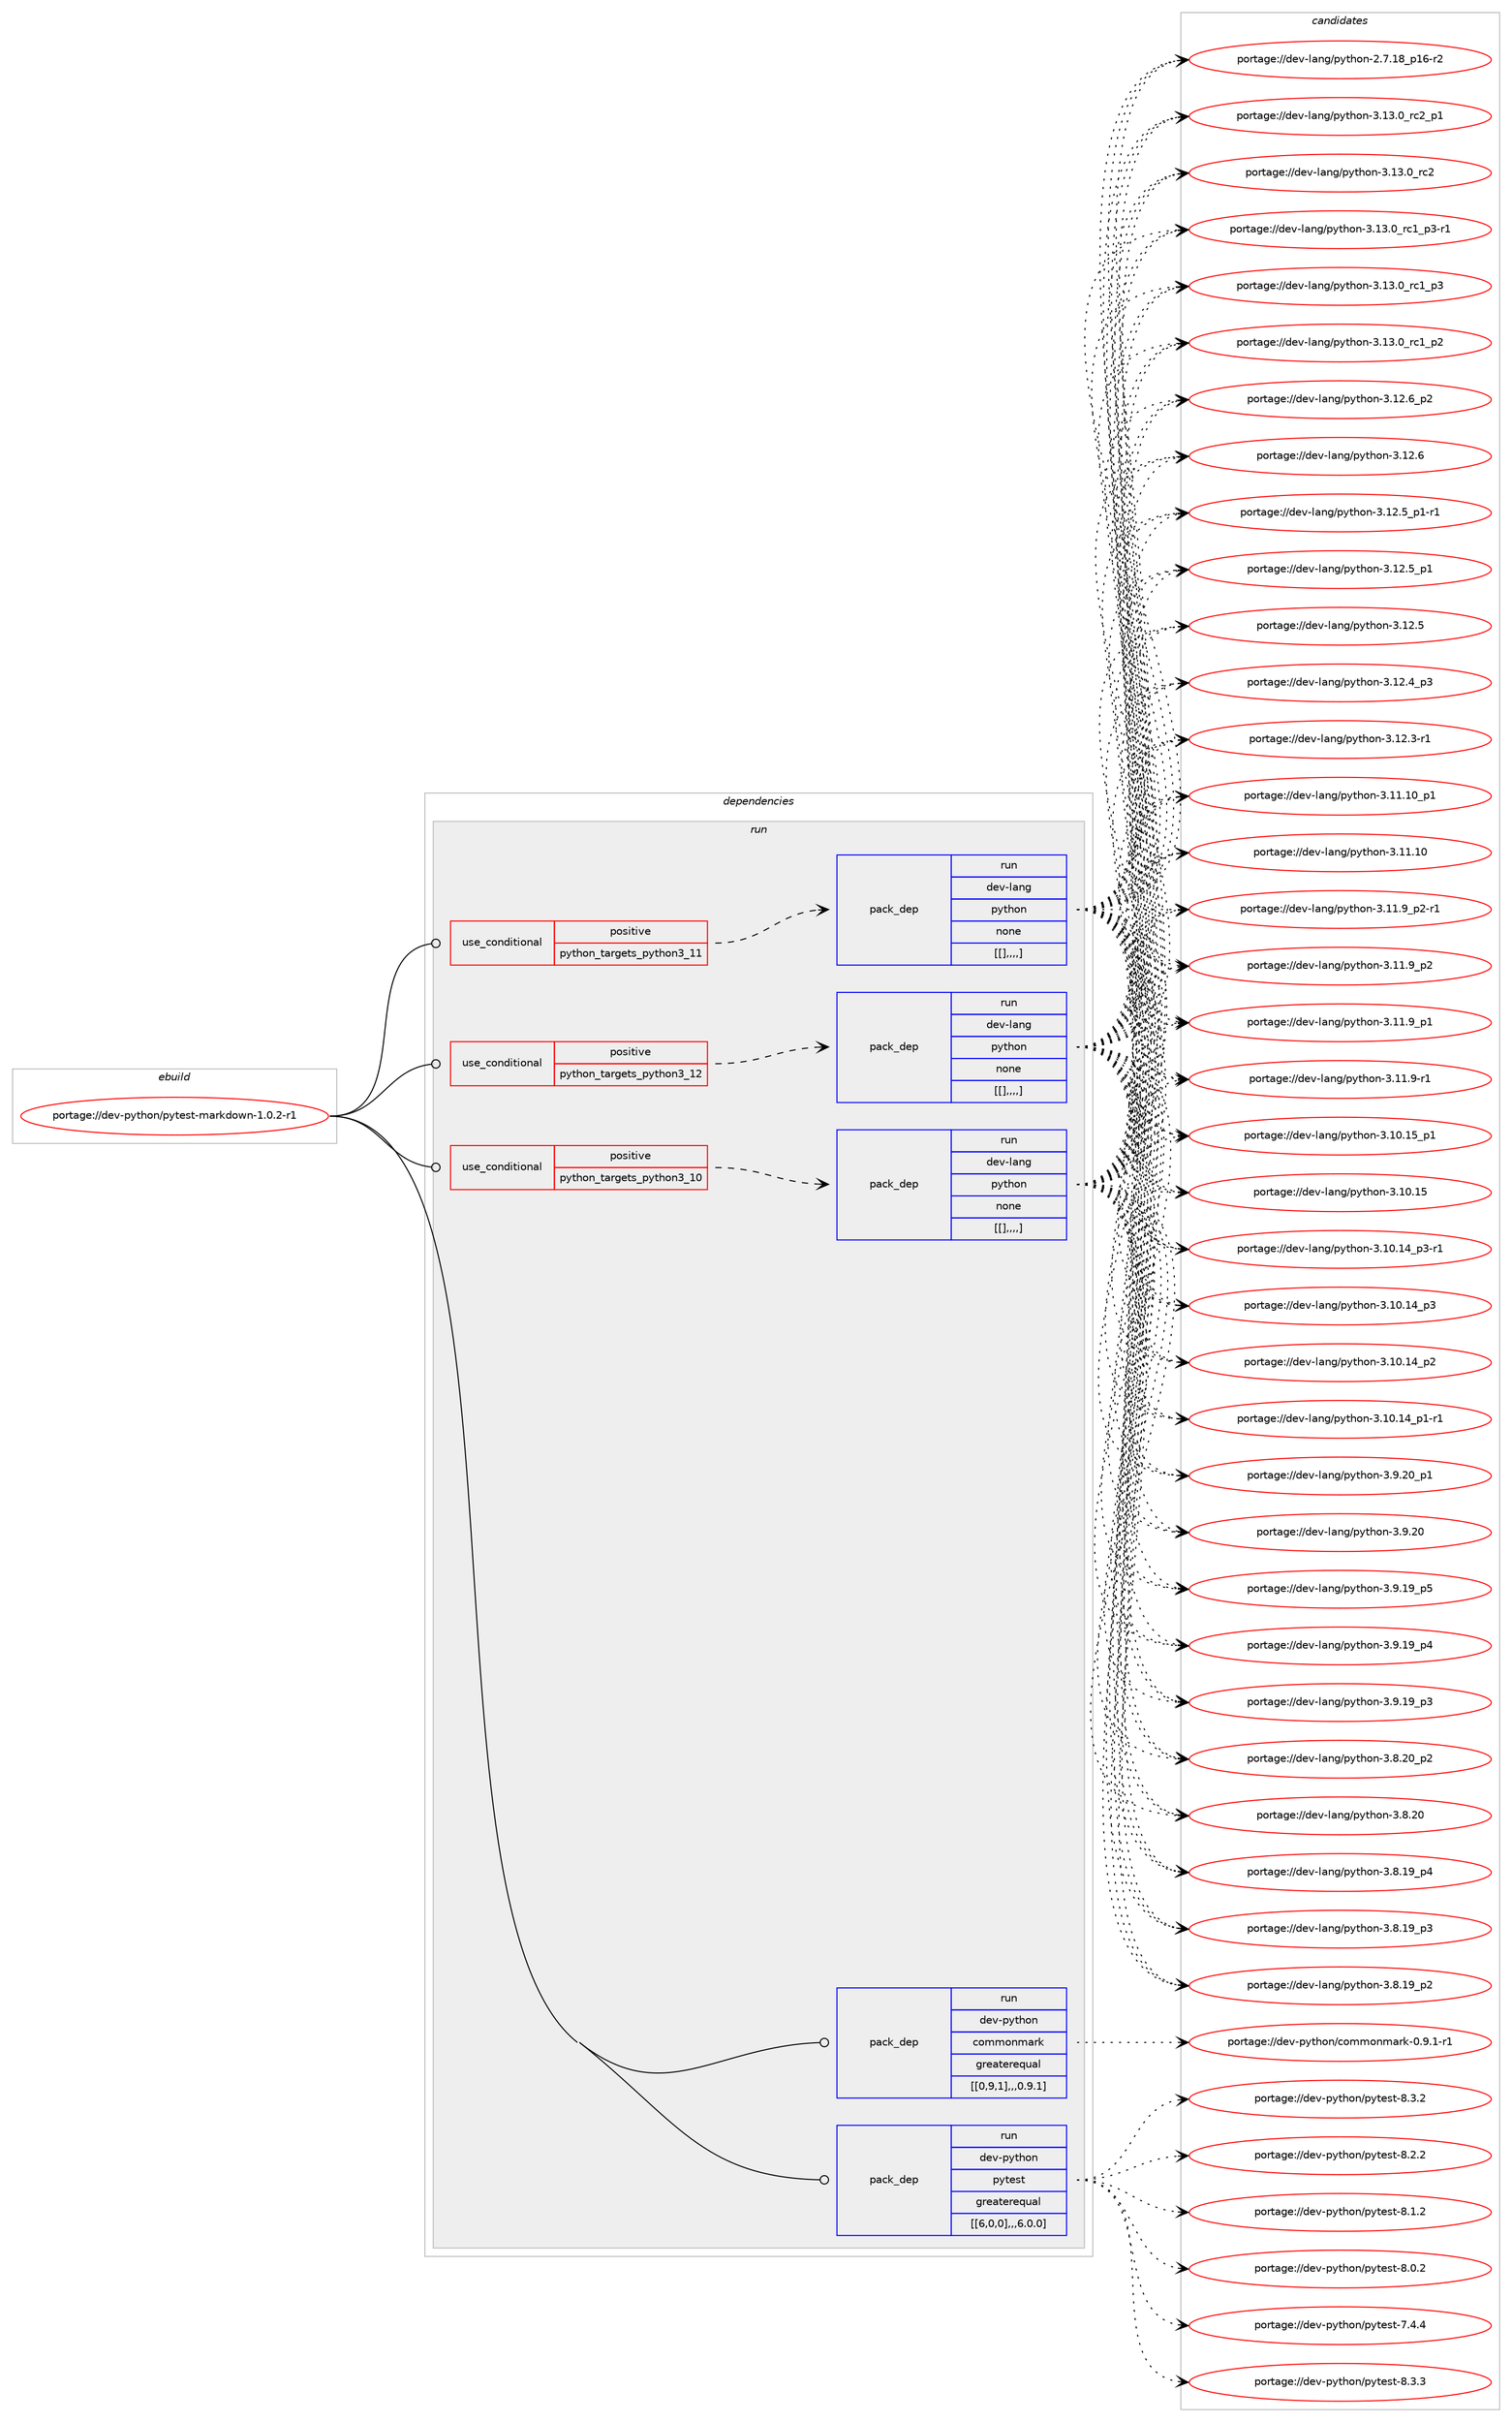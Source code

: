 digraph prolog {

# *************
# Graph options
# *************

newrank=true;
concentrate=true;
compound=true;
graph [rankdir=LR,fontname=Helvetica,fontsize=10,ranksep=1.5];#, ranksep=2.5, nodesep=0.2];
edge  [arrowhead=vee];
node  [fontname=Helvetica,fontsize=10];

# **********
# The ebuild
# **********

subgraph cluster_leftcol {
color=gray;
label=<<i>ebuild</i>>;
id [label="portage://dev-python/pytest-markdown-1.0.2-r1", color=red, width=4, href="../dev-python/pytest-markdown-1.0.2-r1.svg"];
}

# ****************
# The dependencies
# ****************

subgraph cluster_midcol {
color=gray;
label=<<i>dependencies</i>>;
subgraph cluster_compile {
fillcolor="#eeeeee";
style=filled;
label=<<i>compile</i>>;
}
subgraph cluster_compileandrun {
fillcolor="#eeeeee";
style=filled;
label=<<i>compile and run</i>>;
}
subgraph cluster_run {
fillcolor="#eeeeee";
style=filled;
label=<<i>run</i>>;
subgraph cond39603 {
dependency162246 [label=<<TABLE BORDER="0" CELLBORDER="1" CELLSPACING="0" CELLPADDING="4"><TR><TD ROWSPAN="3" CELLPADDING="10">use_conditional</TD></TR><TR><TD>positive</TD></TR><TR><TD>python_targets_python3_10</TD></TR></TABLE>>, shape=none, color=red];
subgraph pack121390 {
dependency162247 [label=<<TABLE BORDER="0" CELLBORDER="1" CELLSPACING="0" CELLPADDING="4" WIDTH="220"><TR><TD ROWSPAN="6" CELLPADDING="30">pack_dep</TD></TR><TR><TD WIDTH="110">run</TD></TR><TR><TD>dev-lang</TD></TR><TR><TD>python</TD></TR><TR><TD>none</TD></TR><TR><TD>[[],,,,]</TD></TR></TABLE>>, shape=none, color=blue];
}
dependency162246:e -> dependency162247:w [weight=20,style="dashed",arrowhead="vee"];
}
id:e -> dependency162246:w [weight=20,style="solid",arrowhead="odot"];
subgraph cond39604 {
dependency162248 [label=<<TABLE BORDER="0" CELLBORDER="1" CELLSPACING="0" CELLPADDING="4"><TR><TD ROWSPAN="3" CELLPADDING="10">use_conditional</TD></TR><TR><TD>positive</TD></TR><TR><TD>python_targets_python3_11</TD></TR></TABLE>>, shape=none, color=red];
subgraph pack121391 {
dependency162249 [label=<<TABLE BORDER="0" CELLBORDER="1" CELLSPACING="0" CELLPADDING="4" WIDTH="220"><TR><TD ROWSPAN="6" CELLPADDING="30">pack_dep</TD></TR><TR><TD WIDTH="110">run</TD></TR><TR><TD>dev-lang</TD></TR><TR><TD>python</TD></TR><TR><TD>none</TD></TR><TR><TD>[[],,,,]</TD></TR></TABLE>>, shape=none, color=blue];
}
dependency162248:e -> dependency162249:w [weight=20,style="dashed",arrowhead="vee"];
}
id:e -> dependency162248:w [weight=20,style="solid",arrowhead="odot"];
subgraph cond39605 {
dependency162250 [label=<<TABLE BORDER="0" CELLBORDER="1" CELLSPACING="0" CELLPADDING="4"><TR><TD ROWSPAN="3" CELLPADDING="10">use_conditional</TD></TR><TR><TD>positive</TD></TR><TR><TD>python_targets_python3_12</TD></TR></TABLE>>, shape=none, color=red];
subgraph pack121392 {
dependency162251 [label=<<TABLE BORDER="0" CELLBORDER="1" CELLSPACING="0" CELLPADDING="4" WIDTH="220"><TR><TD ROWSPAN="6" CELLPADDING="30">pack_dep</TD></TR><TR><TD WIDTH="110">run</TD></TR><TR><TD>dev-lang</TD></TR><TR><TD>python</TD></TR><TR><TD>none</TD></TR><TR><TD>[[],,,,]</TD></TR></TABLE>>, shape=none, color=blue];
}
dependency162250:e -> dependency162251:w [weight=20,style="dashed",arrowhead="vee"];
}
id:e -> dependency162250:w [weight=20,style="solid",arrowhead="odot"];
subgraph pack121393 {
dependency162252 [label=<<TABLE BORDER="0" CELLBORDER="1" CELLSPACING="0" CELLPADDING="4" WIDTH="220"><TR><TD ROWSPAN="6" CELLPADDING="30">pack_dep</TD></TR><TR><TD WIDTH="110">run</TD></TR><TR><TD>dev-python</TD></TR><TR><TD>commonmark</TD></TR><TR><TD>greaterequal</TD></TR><TR><TD>[[0,9,1],,,0.9.1]</TD></TR></TABLE>>, shape=none, color=blue];
}
id:e -> dependency162252:w [weight=20,style="solid",arrowhead="odot"];
subgraph pack121394 {
dependency162253 [label=<<TABLE BORDER="0" CELLBORDER="1" CELLSPACING="0" CELLPADDING="4" WIDTH="220"><TR><TD ROWSPAN="6" CELLPADDING="30">pack_dep</TD></TR><TR><TD WIDTH="110">run</TD></TR><TR><TD>dev-python</TD></TR><TR><TD>pytest</TD></TR><TR><TD>greaterequal</TD></TR><TR><TD>[[6,0,0],,,6.0.0]</TD></TR></TABLE>>, shape=none, color=blue];
}
id:e -> dependency162253:w [weight=20,style="solid",arrowhead="odot"];
}
}

# **************
# The candidates
# **************

subgraph cluster_choices {
rank=same;
color=gray;
label=<<i>candidates</i>>;

subgraph choice121390 {
color=black;
nodesep=1;
choice100101118451089711010347112121116104111110455146495146489511499509511249 [label="portage://dev-lang/python-3.13.0_rc2_p1", color=red, width=4,href="../dev-lang/python-3.13.0_rc2_p1.svg"];
choice10010111845108971101034711212111610411111045514649514648951149950 [label="portage://dev-lang/python-3.13.0_rc2", color=red, width=4,href="../dev-lang/python-3.13.0_rc2.svg"];
choice1001011184510897110103471121211161041111104551464951464895114994995112514511449 [label="portage://dev-lang/python-3.13.0_rc1_p3-r1", color=red, width=4,href="../dev-lang/python-3.13.0_rc1_p3-r1.svg"];
choice100101118451089711010347112121116104111110455146495146489511499499511251 [label="portage://dev-lang/python-3.13.0_rc1_p3", color=red, width=4,href="../dev-lang/python-3.13.0_rc1_p3.svg"];
choice100101118451089711010347112121116104111110455146495146489511499499511250 [label="portage://dev-lang/python-3.13.0_rc1_p2", color=red, width=4,href="../dev-lang/python-3.13.0_rc1_p2.svg"];
choice100101118451089711010347112121116104111110455146495046549511250 [label="portage://dev-lang/python-3.12.6_p2", color=red, width=4,href="../dev-lang/python-3.12.6_p2.svg"];
choice10010111845108971101034711212111610411111045514649504654 [label="portage://dev-lang/python-3.12.6", color=red, width=4,href="../dev-lang/python-3.12.6.svg"];
choice1001011184510897110103471121211161041111104551464950465395112494511449 [label="portage://dev-lang/python-3.12.5_p1-r1", color=red, width=4,href="../dev-lang/python-3.12.5_p1-r1.svg"];
choice100101118451089711010347112121116104111110455146495046539511249 [label="portage://dev-lang/python-3.12.5_p1", color=red, width=4,href="../dev-lang/python-3.12.5_p1.svg"];
choice10010111845108971101034711212111610411111045514649504653 [label="portage://dev-lang/python-3.12.5", color=red, width=4,href="../dev-lang/python-3.12.5.svg"];
choice100101118451089711010347112121116104111110455146495046529511251 [label="portage://dev-lang/python-3.12.4_p3", color=red, width=4,href="../dev-lang/python-3.12.4_p3.svg"];
choice100101118451089711010347112121116104111110455146495046514511449 [label="portage://dev-lang/python-3.12.3-r1", color=red, width=4,href="../dev-lang/python-3.12.3-r1.svg"];
choice10010111845108971101034711212111610411111045514649494649489511249 [label="portage://dev-lang/python-3.11.10_p1", color=red, width=4,href="../dev-lang/python-3.11.10_p1.svg"];
choice1001011184510897110103471121211161041111104551464949464948 [label="portage://dev-lang/python-3.11.10", color=red, width=4,href="../dev-lang/python-3.11.10.svg"];
choice1001011184510897110103471121211161041111104551464949465795112504511449 [label="portage://dev-lang/python-3.11.9_p2-r1", color=red, width=4,href="../dev-lang/python-3.11.9_p2-r1.svg"];
choice100101118451089711010347112121116104111110455146494946579511250 [label="portage://dev-lang/python-3.11.9_p2", color=red, width=4,href="../dev-lang/python-3.11.9_p2.svg"];
choice100101118451089711010347112121116104111110455146494946579511249 [label="portage://dev-lang/python-3.11.9_p1", color=red, width=4,href="../dev-lang/python-3.11.9_p1.svg"];
choice100101118451089711010347112121116104111110455146494946574511449 [label="portage://dev-lang/python-3.11.9-r1", color=red, width=4,href="../dev-lang/python-3.11.9-r1.svg"];
choice10010111845108971101034711212111610411111045514649484649539511249 [label="portage://dev-lang/python-3.10.15_p1", color=red, width=4,href="../dev-lang/python-3.10.15_p1.svg"];
choice1001011184510897110103471121211161041111104551464948464953 [label="portage://dev-lang/python-3.10.15", color=red, width=4,href="../dev-lang/python-3.10.15.svg"];
choice100101118451089711010347112121116104111110455146494846495295112514511449 [label="portage://dev-lang/python-3.10.14_p3-r1", color=red, width=4,href="../dev-lang/python-3.10.14_p3-r1.svg"];
choice10010111845108971101034711212111610411111045514649484649529511251 [label="portage://dev-lang/python-3.10.14_p3", color=red, width=4,href="../dev-lang/python-3.10.14_p3.svg"];
choice10010111845108971101034711212111610411111045514649484649529511250 [label="portage://dev-lang/python-3.10.14_p2", color=red, width=4,href="../dev-lang/python-3.10.14_p2.svg"];
choice100101118451089711010347112121116104111110455146494846495295112494511449 [label="portage://dev-lang/python-3.10.14_p1-r1", color=red, width=4,href="../dev-lang/python-3.10.14_p1-r1.svg"];
choice100101118451089711010347112121116104111110455146574650489511249 [label="portage://dev-lang/python-3.9.20_p1", color=red, width=4,href="../dev-lang/python-3.9.20_p1.svg"];
choice10010111845108971101034711212111610411111045514657465048 [label="portage://dev-lang/python-3.9.20", color=red, width=4,href="../dev-lang/python-3.9.20.svg"];
choice100101118451089711010347112121116104111110455146574649579511253 [label="portage://dev-lang/python-3.9.19_p5", color=red, width=4,href="../dev-lang/python-3.9.19_p5.svg"];
choice100101118451089711010347112121116104111110455146574649579511252 [label="portage://dev-lang/python-3.9.19_p4", color=red, width=4,href="../dev-lang/python-3.9.19_p4.svg"];
choice100101118451089711010347112121116104111110455146574649579511251 [label="portage://dev-lang/python-3.9.19_p3", color=red, width=4,href="../dev-lang/python-3.9.19_p3.svg"];
choice100101118451089711010347112121116104111110455146564650489511250 [label="portage://dev-lang/python-3.8.20_p2", color=red, width=4,href="../dev-lang/python-3.8.20_p2.svg"];
choice10010111845108971101034711212111610411111045514656465048 [label="portage://dev-lang/python-3.8.20", color=red, width=4,href="../dev-lang/python-3.8.20.svg"];
choice100101118451089711010347112121116104111110455146564649579511252 [label="portage://dev-lang/python-3.8.19_p4", color=red, width=4,href="../dev-lang/python-3.8.19_p4.svg"];
choice100101118451089711010347112121116104111110455146564649579511251 [label="portage://dev-lang/python-3.8.19_p3", color=red, width=4,href="../dev-lang/python-3.8.19_p3.svg"];
choice100101118451089711010347112121116104111110455146564649579511250 [label="portage://dev-lang/python-3.8.19_p2", color=red, width=4,href="../dev-lang/python-3.8.19_p2.svg"];
choice100101118451089711010347112121116104111110455046554649569511249544511450 [label="portage://dev-lang/python-2.7.18_p16-r2", color=red, width=4,href="../dev-lang/python-2.7.18_p16-r2.svg"];
dependency162247:e -> choice100101118451089711010347112121116104111110455146495146489511499509511249:w [style=dotted,weight="100"];
dependency162247:e -> choice10010111845108971101034711212111610411111045514649514648951149950:w [style=dotted,weight="100"];
dependency162247:e -> choice1001011184510897110103471121211161041111104551464951464895114994995112514511449:w [style=dotted,weight="100"];
dependency162247:e -> choice100101118451089711010347112121116104111110455146495146489511499499511251:w [style=dotted,weight="100"];
dependency162247:e -> choice100101118451089711010347112121116104111110455146495146489511499499511250:w [style=dotted,weight="100"];
dependency162247:e -> choice100101118451089711010347112121116104111110455146495046549511250:w [style=dotted,weight="100"];
dependency162247:e -> choice10010111845108971101034711212111610411111045514649504654:w [style=dotted,weight="100"];
dependency162247:e -> choice1001011184510897110103471121211161041111104551464950465395112494511449:w [style=dotted,weight="100"];
dependency162247:e -> choice100101118451089711010347112121116104111110455146495046539511249:w [style=dotted,weight="100"];
dependency162247:e -> choice10010111845108971101034711212111610411111045514649504653:w [style=dotted,weight="100"];
dependency162247:e -> choice100101118451089711010347112121116104111110455146495046529511251:w [style=dotted,weight="100"];
dependency162247:e -> choice100101118451089711010347112121116104111110455146495046514511449:w [style=dotted,weight="100"];
dependency162247:e -> choice10010111845108971101034711212111610411111045514649494649489511249:w [style=dotted,weight="100"];
dependency162247:e -> choice1001011184510897110103471121211161041111104551464949464948:w [style=dotted,weight="100"];
dependency162247:e -> choice1001011184510897110103471121211161041111104551464949465795112504511449:w [style=dotted,weight="100"];
dependency162247:e -> choice100101118451089711010347112121116104111110455146494946579511250:w [style=dotted,weight="100"];
dependency162247:e -> choice100101118451089711010347112121116104111110455146494946579511249:w [style=dotted,weight="100"];
dependency162247:e -> choice100101118451089711010347112121116104111110455146494946574511449:w [style=dotted,weight="100"];
dependency162247:e -> choice10010111845108971101034711212111610411111045514649484649539511249:w [style=dotted,weight="100"];
dependency162247:e -> choice1001011184510897110103471121211161041111104551464948464953:w [style=dotted,weight="100"];
dependency162247:e -> choice100101118451089711010347112121116104111110455146494846495295112514511449:w [style=dotted,weight="100"];
dependency162247:e -> choice10010111845108971101034711212111610411111045514649484649529511251:w [style=dotted,weight="100"];
dependency162247:e -> choice10010111845108971101034711212111610411111045514649484649529511250:w [style=dotted,weight="100"];
dependency162247:e -> choice100101118451089711010347112121116104111110455146494846495295112494511449:w [style=dotted,weight="100"];
dependency162247:e -> choice100101118451089711010347112121116104111110455146574650489511249:w [style=dotted,weight="100"];
dependency162247:e -> choice10010111845108971101034711212111610411111045514657465048:w [style=dotted,weight="100"];
dependency162247:e -> choice100101118451089711010347112121116104111110455146574649579511253:w [style=dotted,weight="100"];
dependency162247:e -> choice100101118451089711010347112121116104111110455146574649579511252:w [style=dotted,weight="100"];
dependency162247:e -> choice100101118451089711010347112121116104111110455146574649579511251:w [style=dotted,weight="100"];
dependency162247:e -> choice100101118451089711010347112121116104111110455146564650489511250:w [style=dotted,weight="100"];
dependency162247:e -> choice10010111845108971101034711212111610411111045514656465048:w [style=dotted,weight="100"];
dependency162247:e -> choice100101118451089711010347112121116104111110455146564649579511252:w [style=dotted,weight="100"];
dependency162247:e -> choice100101118451089711010347112121116104111110455146564649579511251:w [style=dotted,weight="100"];
dependency162247:e -> choice100101118451089711010347112121116104111110455146564649579511250:w [style=dotted,weight="100"];
dependency162247:e -> choice100101118451089711010347112121116104111110455046554649569511249544511450:w [style=dotted,weight="100"];
}
subgraph choice121391 {
color=black;
nodesep=1;
choice100101118451089711010347112121116104111110455146495146489511499509511249 [label="portage://dev-lang/python-3.13.0_rc2_p1", color=red, width=4,href="../dev-lang/python-3.13.0_rc2_p1.svg"];
choice10010111845108971101034711212111610411111045514649514648951149950 [label="portage://dev-lang/python-3.13.0_rc2", color=red, width=4,href="../dev-lang/python-3.13.0_rc2.svg"];
choice1001011184510897110103471121211161041111104551464951464895114994995112514511449 [label="portage://dev-lang/python-3.13.0_rc1_p3-r1", color=red, width=4,href="../dev-lang/python-3.13.0_rc1_p3-r1.svg"];
choice100101118451089711010347112121116104111110455146495146489511499499511251 [label="portage://dev-lang/python-3.13.0_rc1_p3", color=red, width=4,href="../dev-lang/python-3.13.0_rc1_p3.svg"];
choice100101118451089711010347112121116104111110455146495146489511499499511250 [label="portage://dev-lang/python-3.13.0_rc1_p2", color=red, width=4,href="../dev-lang/python-3.13.0_rc1_p2.svg"];
choice100101118451089711010347112121116104111110455146495046549511250 [label="portage://dev-lang/python-3.12.6_p2", color=red, width=4,href="../dev-lang/python-3.12.6_p2.svg"];
choice10010111845108971101034711212111610411111045514649504654 [label="portage://dev-lang/python-3.12.6", color=red, width=4,href="../dev-lang/python-3.12.6.svg"];
choice1001011184510897110103471121211161041111104551464950465395112494511449 [label="portage://dev-lang/python-3.12.5_p1-r1", color=red, width=4,href="../dev-lang/python-3.12.5_p1-r1.svg"];
choice100101118451089711010347112121116104111110455146495046539511249 [label="portage://dev-lang/python-3.12.5_p1", color=red, width=4,href="../dev-lang/python-3.12.5_p1.svg"];
choice10010111845108971101034711212111610411111045514649504653 [label="portage://dev-lang/python-3.12.5", color=red, width=4,href="../dev-lang/python-3.12.5.svg"];
choice100101118451089711010347112121116104111110455146495046529511251 [label="portage://dev-lang/python-3.12.4_p3", color=red, width=4,href="../dev-lang/python-3.12.4_p3.svg"];
choice100101118451089711010347112121116104111110455146495046514511449 [label="portage://dev-lang/python-3.12.3-r1", color=red, width=4,href="../dev-lang/python-3.12.3-r1.svg"];
choice10010111845108971101034711212111610411111045514649494649489511249 [label="portage://dev-lang/python-3.11.10_p1", color=red, width=4,href="../dev-lang/python-3.11.10_p1.svg"];
choice1001011184510897110103471121211161041111104551464949464948 [label="portage://dev-lang/python-3.11.10", color=red, width=4,href="../dev-lang/python-3.11.10.svg"];
choice1001011184510897110103471121211161041111104551464949465795112504511449 [label="portage://dev-lang/python-3.11.9_p2-r1", color=red, width=4,href="../dev-lang/python-3.11.9_p2-r1.svg"];
choice100101118451089711010347112121116104111110455146494946579511250 [label="portage://dev-lang/python-3.11.9_p2", color=red, width=4,href="../dev-lang/python-3.11.9_p2.svg"];
choice100101118451089711010347112121116104111110455146494946579511249 [label="portage://dev-lang/python-3.11.9_p1", color=red, width=4,href="../dev-lang/python-3.11.9_p1.svg"];
choice100101118451089711010347112121116104111110455146494946574511449 [label="portage://dev-lang/python-3.11.9-r1", color=red, width=4,href="../dev-lang/python-3.11.9-r1.svg"];
choice10010111845108971101034711212111610411111045514649484649539511249 [label="portage://dev-lang/python-3.10.15_p1", color=red, width=4,href="../dev-lang/python-3.10.15_p1.svg"];
choice1001011184510897110103471121211161041111104551464948464953 [label="portage://dev-lang/python-3.10.15", color=red, width=4,href="../dev-lang/python-3.10.15.svg"];
choice100101118451089711010347112121116104111110455146494846495295112514511449 [label="portage://dev-lang/python-3.10.14_p3-r1", color=red, width=4,href="../dev-lang/python-3.10.14_p3-r1.svg"];
choice10010111845108971101034711212111610411111045514649484649529511251 [label="portage://dev-lang/python-3.10.14_p3", color=red, width=4,href="../dev-lang/python-3.10.14_p3.svg"];
choice10010111845108971101034711212111610411111045514649484649529511250 [label="portage://dev-lang/python-3.10.14_p2", color=red, width=4,href="../dev-lang/python-3.10.14_p2.svg"];
choice100101118451089711010347112121116104111110455146494846495295112494511449 [label="portage://dev-lang/python-3.10.14_p1-r1", color=red, width=4,href="../dev-lang/python-3.10.14_p1-r1.svg"];
choice100101118451089711010347112121116104111110455146574650489511249 [label="portage://dev-lang/python-3.9.20_p1", color=red, width=4,href="../dev-lang/python-3.9.20_p1.svg"];
choice10010111845108971101034711212111610411111045514657465048 [label="portage://dev-lang/python-3.9.20", color=red, width=4,href="../dev-lang/python-3.9.20.svg"];
choice100101118451089711010347112121116104111110455146574649579511253 [label="portage://dev-lang/python-3.9.19_p5", color=red, width=4,href="../dev-lang/python-3.9.19_p5.svg"];
choice100101118451089711010347112121116104111110455146574649579511252 [label="portage://dev-lang/python-3.9.19_p4", color=red, width=4,href="../dev-lang/python-3.9.19_p4.svg"];
choice100101118451089711010347112121116104111110455146574649579511251 [label="portage://dev-lang/python-3.9.19_p3", color=red, width=4,href="../dev-lang/python-3.9.19_p3.svg"];
choice100101118451089711010347112121116104111110455146564650489511250 [label="portage://dev-lang/python-3.8.20_p2", color=red, width=4,href="../dev-lang/python-3.8.20_p2.svg"];
choice10010111845108971101034711212111610411111045514656465048 [label="portage://dev-lang/python-3.8.20", color=red, width=4,href="../dev-lang/python-3.8.20.svg"];
choice100101118451089711010347112121116104111110455146564649579511252 [label="portage://dev-lang/python-3.8.19_p4", color=red, width=4,href="../dev-lang/python-3.8.19_p4.svg"];
choice100101118451089711010347112121116104111110455146564649579511251 [label="portage://dev-lang/python-3.8.19_p3", color=red, width=4,href="../dev-lang/python-3.8.19_p3.svg"];
choice100101118451089711010347112121116104111110455146564649579511250 [label="portage://dev-lang/python-3.8.19_p2", color=red, width=4,href="../dev-lang/python-3.8.19_p2.svg"];
choice100101118451089711010347112121116104111110455046554649569511249544511450 [label="portage://dev-lang/python-2.7.18_p16-r2", color=red, width=4,href="../dev-lang/python-2.7.18_p16-r2.svg"];
dependency162249:e -> choice100101118451089711010347112121116104111110455146495146489511499509511249:w [style=dotted,weight="100"];
dependency162249:e -> choice10010111845108971101034711212111610411111045514649514648951149950:w [style=dotted,weight="100"];
dependency162249:e -> choice1001011184510897110103471121211161041111104551464951464895114994995112514511449:w [style=dotted,weight="100"];
dependency162249:e -> choice100101118451089711010347112121116104111110455146495146489511499499511251:w [style=dotted,weight="100"];
dependency162249:e -> choice100101118451089711010347112121116104111110455146495146489511499499511250:w [style=dotted,weight="100"];
dependency162249:e -> choice100101118451089711010347112121116104111110455146495046549511250:w [style=dotted,weight="100"];
dependency162249:e -> choice10010111845108971101034711212111610411111045514649504654:w [style=dotted,weight="100"];
dependency162249:e -> choice1001011184510897110103471121211161041111104551464950465395112494511449:w [style=dotted,weight="100"];
dependency162249:e -> choice100101118451089711010347112121116104111110455146495046539511249:w [style=dotted,weight="100"];
dependency162249:e -> choice10010111845108971101034711212111610411111045514649504653:w [style=dotted,weight="100"];
dependency162249:e -> choice100101118451089711010347112121116104111110455146495046529511251:w [style=dotted,weight="100"];
dependency162249:e -> choice100101118451089711010347112121116104111110455146495046514511449:w [style=dotted,weight="100"];
dependency162249:e -> choice10010111845108971101034711212111610411111045514649494649489511249:w [style=dotted,weight="100"];
dependency162249:e -> choice1001011184510897110103471121211161041111104551464949464948:w [style=dotted,weight="100"];
dependency162249:e -> choice1001011184510897110103471121211161041111104551464949465795112504511449:w [style=dotted,weight="100"];
dependency162249:e -> choice100101118451089711010347112121116104111110455146494946579511250:w [style=dotted,weight="100"];
dependency162249:e -> choice100101118451089711010347112121116104111110455146494946579511249:w [style=dotted,weight="100"];
dependency162249:e -> choice100101118451089711010347112121116104111110455146494946574511449:w [style=dotted,weight="100"];
dependency162249:e -> choice10010111845108971101034711212111610411111045514649484649539511249:w [style=dotted,weight="100"];
dependency162249:e -> choice1001011184510897110103471121211161041111104551464948464953:w [style=dotted,weight="100"];
dependency162249:e -> choice100101118451089711010347112121116104111110455146494846495295112514511449:w [style=dotted,weight="100"];
dependency162249:e -> choice10010111845108971101034711212111610411111045514649484649529511251:w [style=dotted,weight="100"];
dependency162249:e -> choice10010111845108971101034711212111610411111045514649484649529511250:w [style=dotted,weight="100"];
dependency162249:e -> choice100101118451089711010347112121116104111110455146494846495295112494511449:w [style=dotted,weight="100"];
dependency162249:e -> choice100101118451089711010347112121116104111110455146574650489511249:w [style=dotted,weight="100"];
dependency162249:e -> choice10010111845108971101034711212111610411111045514657465048:w [style=dotted,weight="100"];
dependency162249:e -> choice100101118451089711010347112121116104111110455146574649579511253:w [style=dotted,weight="100"];
dependency162249:e -> choice100101118451089711010347112121116104111110455146574649579511252:w [style=dotted,weight="100"];
dependency162249:e -> choice100101118451089711010347112121116104111110455146574649579511251:w [style=dotted,weight="100"];
dependency162249:e -> choice100101118451089711010347112121116104111110455146564650489511250:w [style=dotted,weight="100"];
dependency162249:e -> choice10010111845108971101034711212111610411111045514656465048:w [style=dotted,weight="100"];
dependency162249:e -> choice100101118451089711010347112121116104111110455146564649579511252:w [style=dotted,weight="100"];
dependency162249:e -> choice100101118451089711010347112121116104111110455146564649579511251:w [style=dotted,weight="100"];
dependency162249:e -> choice100101118451089711010347112121116104111110455146564649579511250:w [style=dotted,weight="100"];
dependency162249:e -> choice100101118451089711010347112121116104111110455046554649569511249544511450:w [style=dotted,weight="100"];
}
subgraph choice121392 {
color=black;
nodesep=1;
choice100101118451089711010347112121116104111110455146495146489511499509511249 [label="portage://dev-lang/python-3.13.0_rc2_p1", color=red, width=4,href="../dev-lang/python-3.13.0_rc2_p1.svg"];
choice10010111845108971101034711212111610411111045514649514648951149950 [label="portage://dev-lang/python-3.13.0_rc2", color=red, width=4,href="../dev-lang/python-3.13.0_rc2.svg"];
choice1001011184510897110103471121211161041111104551464951464895114994995112514511449 [label="portage://dev-lang/python-3.13.0_rc1_p3-r1", color=red, width=4,href="../dev-lang/python-3.13.0_rc1_p3-r1.svg"];
choice100101118451089711010347112121116104111110455146495146489511499499511251 [label="portage://dev-lang/python-3.13.0_rc1_p3", color=red, width=4,href="../dev-lang/python-3.13.0_rc1_p3.svg"];
choice100101118451089711010347112121116104111110455146495146489511499499511250 [label="portage://dev-lang/python-3.13.0_rc1_p2", color=red, width=4,href="../dev-lang/python-3.13.0_rc1_p2.svg"];
choice100101118451089711010347112121116104111110455146495046549511250 [label="portage://dev-lang/python-3.12.6_p2", color=red, width=4,href="../dev-lang/python-3.12.6_p2.svg"];
choice10010111845108971101034711212111610411111045514649504654 [label="portage://dev-lang/python-3.12.6", color=red, width=4,href="../dev-lang/python-3.12.6.svg"];
choice1001011184510897110103471121211161041111104551464950465395112494511449 [label="portage://dev-lang/python-3.12.5_p1-r1", color=red, width=4,href="../dev-lang/python-3.12.5_p1-r1.svg"];
choice100101118451089711010347112121116104111110455146495046539511249 [label="portage://dev-lang/python-3.12.5_p1", color=red, width=4,href="../dev-lang/python-3.12.5_p1.svg"];
choice10010111845108971101034711212111610411111045514649504653 [label="portage://dev-lang/python-3.12.5", color=red, width=4,href="../dev-lang/python-3.12.5.svg"];
choice100101118451089711010347112121116104111110455146495046529511251 [label="portage://dev-lang/python-3.12.4_p3", color=red, width=4,href="../dev-lang/python-3.12.4_p3.svg"];
choice100101118451089711010347112121116104111110455146495046514511449 [label="portage://dev-lang/python-3.12.3-r1", color=red, width=4,href="../dev-lang/python-3.12.3-r1.svg"];
choice10010111845108971101034711212111610411111045514649494649489511249 [label="portage://dev-lang/python-3.11.10_p1", color=red, width=4,href="../dev-lang/python-3.11.10_p1.svg"];
choice1001011184510897110103471121211161041111104551464949464948 [label="portage://dev-lang/python-3.11.10", color=red, width=4,href="../dev-lang/python-3.11.10.svg"];
choice1001011184510897110103471121211161041111104551464949465795112504511449 [label="portage://dev-lang/python-3.11.9_p2-r1", color=red, width=4,href="../dev-lang/python-3.11.9_p2-r1.svg"];
choice100101118451089711010347112121116104111110455146494946579511250 [label="portage://dev-lang/python-3.11.9_p2", color=red, width=4,href="../dev-lang/python-3.11.9_p2.svg"];
choice100101118451089711010347112121116104111110455146494946579511249 [label="portage://dev-lang/python-3.11.9_p1", color=red, width=4,href="../dev-lang/python-3.11.9_p1.svg"];
choice100101118451089711010347112121116104111110455146494946574511449 [label="portage://dev-lang/python-3.11.9-r1", color=red, width=4,href="../dev-lang/python-3.11.9-r1.svg"];
choice10010111845108971101034711212111610411111045514649484649539511249 [label="portage://dev-lang/python-3.10.15_p1", color=red, width=4,href="../dev-lang/python-3.10.15_p1.svg"];
choice1001011184510897110103471121211161041111104551464948464953 [label="portage://dev-lang/python-3.10.15", color=red, width=4,href="../dev-lang/python-3.10.15.svg"];
choice100101118451089711010347112121116104111110455146494846495295112514511449 [label="portage://dev-lang/python-3.10.14_p3-r1", color=red, width=4,href="../dev-lang/python-3.10.14_p3-r1.svg"];
choice10010111845108971101034711212111610411111045514649484649529511251 [label="portage://dev-lang/python-3.10.14_p3", color=red, width=4,href="../dev-lang/python-3.10.14_p3.svg"];
choice10010111845108971101034711212111610411111045514649484649529511250 [label="portage://dev-lang/python-3.10.14_p2", color=red, width=4,href="../dev-lang/python-3.10.14_p2.svg"];
choice100101118451089711010347112121116104111110455146494846495295112494511449 [label="portage://dev-lang/python-3.10.14_p1-r1", color=red, width=4,href="../dev-lang/python-3.10.14_p1-r1.svg"];
choice100101118451089711010347112121116104111110455146574650489511249 [label="portage://dev-lang/python-3.9.20_p1", color=red, width=4,href="../dev-lang/python-3.9.20_p1.svg"];
choice10010111845108971101034711212111610411111045514657465048 [label="portage://dev-lang/python-3.9.20", color=red, width=4,href="../dev-lang/python-3.9.20.svg"];
choice100101118451089711010347112121116104111110455146574649579511253 [label="portage://dev-lang/python-3.9.19_p5", color=red, width=4,href="../dev-lang/python-3.9.19_p5.svg"];
choice100101118451089711010347112121116104111110455146574649579511252 [label="portage://dev-lang/python-3.9.19_p4", color=red, width=4,href="../dev-lang/python-3.9.19_p4.svg"];
choice100101118451089711010347112121116104111110455146574649579511251 [label="portage://dev-lang/python-3.9.19_p3", color=red, width=4,href="../dev-lang/python-3.9.19_p3.svg"];
choice100101118451089711010347112121116104111110455146564650489511250 [label="portage://dev-lang/python-3.8.20_p2", color=red, width=4,href="../dev-lang/python-3.8.20_p2.svg"];
choice10010111845108971101034711212111610411111045514656465048 [label="portage://dev-lang/python-3.8.20", color=red, width=4,href="../dev-lang/python-3.8.20.svg"];
choice100101118451089711010347112121116104111110455146564649579511252 [label="portage://dev-lang/python-3.8.19_p4", color=red, width=4,href="../dev-lang/python-3.8.19_p4.svg"];
choice100101118451089711010347112121116104111110455146564649579511251 [label="portage://dev-lang/python-3.8.19_p3", color=red, width=4,href="../dev-lang/python-3.8.19_p3.svg"];
choice100101118451089711010347112121116104111110455146564649579511250 [label="portage://dev-lang/python-3.8.19_p2", color=red, width=4,href="../dev-lang/python-3.8.19_p2.svg"];
choice100101118451089711010347112121116104111110455046554649569511249544511450 [label="portage://dev-lang/python-2.7.18_p16-r2", color=red, width=4,href="../dev-lang/python-2.7.18_p16-r2.svg"];
dependency162251:e -> choice100101118451089711010347112121116104111110455146495146489511499509511249:w [style=dotted,weight="100"];
dependency162251:e -> choice10010111845108971101034711212111610411111045514649514648951149950:w [style=dotted,weight="100"];
dependency162251:e -> choice1001011184510897110103471121211161041111104551464951464895114994995112514511449:w [style=dotted,weight="100"];
dependency162251:e -> choice100101118451089711010347112121116104111110455146495146489511499499511251:w [style=dotted,weight="100"];
dependency162251:e -> choice100101118451089711010347112121116104111110455146495146489511499499511250:w [style=dotted,weight="100"];
dependency162251:e -> choice100101118451089711010347112121116104111110455146495046549511250:w [style=dotted,weight="100"];
dependency162251:e -> choice10010111845108971101034711212111610411111045514649504654:w [style=dotted,weight="100"];
dependency162251:e -> choice1001011184510897110103471121211161041111104551464950465395112494511449:w [style=dotted,weight="100"];
dependency162251:e -> choice100101118451089711010347112121116104111110455146495046539511249:w [style=dotted,weight="100"];
dependency162251:e -> choice10010111845108971101034711212111610411111045514649504653:w [style=dotted,weight="100"];
dependency162251:e -> choice100101118451089711010347112121116104111110455146495046529511251:w [style=dotted,weight="100"];
dependency162251:e -> choice100101118451089711010347112121116104111110455146495046514511449:w [style=dotted,weight="100"];
dependency162251:e -> choice10010111845108971101034711212111610411111045514649494649489511249:w [style=dotted,weight="100"];
dependency162251:e -> choice1001011184510897110103471121211161041111104551464949464948:w [style=dotted,weight="100"];
dependency162251:e -> choice1001011184510897110103471121211161041111104551464949465795112504511449:w [style=dotted,weight="100"];
dependency162251:e -> choice100101118451089711010347112121116104111110455146494946579511250:w [style=dotted,weight="100"];
dependency162251:e -> choice100101118451089711010347112121116104111110455146494946579511249:w [style=dotted,weight="100"];
dependency162251:e -> choice100101118451089711010347112121116104111110455146494946574511449:w [style=dotted,weight="100"];
dependency162251:e -> choice10010111845108971101034711212111610411111045514649484649539511249:w [style=dotted,weight="100"];
dependency162251:e -> choice1001011184510897110103471121211161041111104551464948464953:w [style=dotted,weight="100"];
dependency162251:e -> choice100101118451089711010347112121116104111110455146494846495295112514511449:w [style=dotted,weight="100"];
dependency162251:e -> choice10010111845108971101034711212111610411111045514649484649529511251:w [style=dotted,weight="100"];
dependency162251:e -> choice10010111845108971101034711212111610411111045514649484649529511250:w [style=dotted,weight="100"];
dependency162251:e -> choice100101118451089711010347112121116104111110455146494846495295112494511449:w [style=dotted,weight="100"];
dependency162251:e -> choice100101118451089711010347112121116104111110455146574650489511249:w [style=dotted,weight="100"];
dependency162251:e -> choice10010111845108971101034711212111610411111045514657465048:w [style=dotted,weight="100"];
dependency162251:e -> choice100101118451089711010347112121116104111110455146574649579511253:w [style=dotted,weight="100"];
dependency162251:e -> choice100101118451089711010347112121116104111110455146574649579511252:w [style=dotted,weight="100"];
dependency162251:e -> choice100101118451089711010347112121116104111110455146574649579511251:w [style=dotted,weight="100"];
dependency162251:e -> choice100101118451089711010347112121116104111110455146564650489511250:w [style=dotted,weight="100"];
dependency162251:e -> choice10010111845108971101034711212111610411111045514656465048:w [style=dotted,weight="100"];
dependency162251:e -> choice100101118451089711010347112121116104111110455146564649579511252:w [style=dotted,weight="100"];
dependency162251:e -> choice100101118451089711010347112121116104111110455146564649579511251:w [style=dotted,weight="100"];
dependency162251:e -> choice100101118451089711010347112121116104111110455146564649579511250:w [style=dotted,weight="100"];
dependency162251:e -> choice100101118451089711010347112121116104111110455046554649569511249544511450:w [style=dotted,weight="100"];
}
subgraph choice121393 {
color=black;
nodesep=1;
choice100101118451121211161041111104799111109109111110109971141074548465746494511449 [label="portage://dev-python/commonmark-0.9.1-r1", color=red, width=4,href="../dev-python/commonmark-0.9.1-r1.svg"];
dependency162252:e -> choice100101118451121211161041111104799111109109111110109971141074548465746494511449:w [style=dotted,weight="100"];
}
subgraph choice121394 {
color=black;
nodesep=1;
choice1001011184511212111610411111047112121116101115116455646514651 [label="portage://dev-python/pytest-8.3.3", color=red, width=4,href="../dev-python/pytest-8.3.3.svg"];
choice1001011184511212111610411111047112121116101115116455646514650 [label="portage://dev-python/pytest-8.3.2", color=red, width=4,href="../dev-python/pytest-8.3.2.svg"];
choice1001011184511212111610411111047112121116101115116455646504650 [label="portage://dev-python/pytest-8.2.2", color=red, width=4,href="../dev-python/pytest-8.2.2.svg"];
choice1001011184511212111610411111047112121116101115116455646494650 [label="portage://dev-python/pytest-8.1.2", color=red, width=4,href="../dev-python/pytest-8.1.2.svg"];
choice1001011184511212111610411111047112121116101115116455646484650 [label="portage://dev-python/pytest-8.0.2", color=red, width=4,href="../dev-python/pytest-8.0.2.svg"];
choice1001011184511212111610411111047112121116101115116455546524652 [label="portage://dev-python/pytest-7.4.4", color=red, width=4,href="../dev-python/pytest-7.4.4.svg"];
dependency162253:e -> choice1001011184511212111610411111047112121116101115116455646514651:w [style=dotted,weight="100"];
dependency162253:e -> choice1001011184511212111610411111047112121116101115116455646514650:w [style=dotted,weight="100"];
dependency162253:e -> choice1001011184511212111610411111047112121116101115116455646504650:w [style=dotted,weight="100"];
dependency162253:e -> choice1001011184511212111610411111047112121116101115116455646494650:w [style=dotted,weight="100"];
dependency162253:e -> choice1001011184511212111610411111047112121116101115116455646484650:w [style=dotted,weight="100"];
dependency162253:e -> choice1001011184511212111610411111047112121116101115116455546524652:w [style=dotted,weight="100"];
}
}

}
